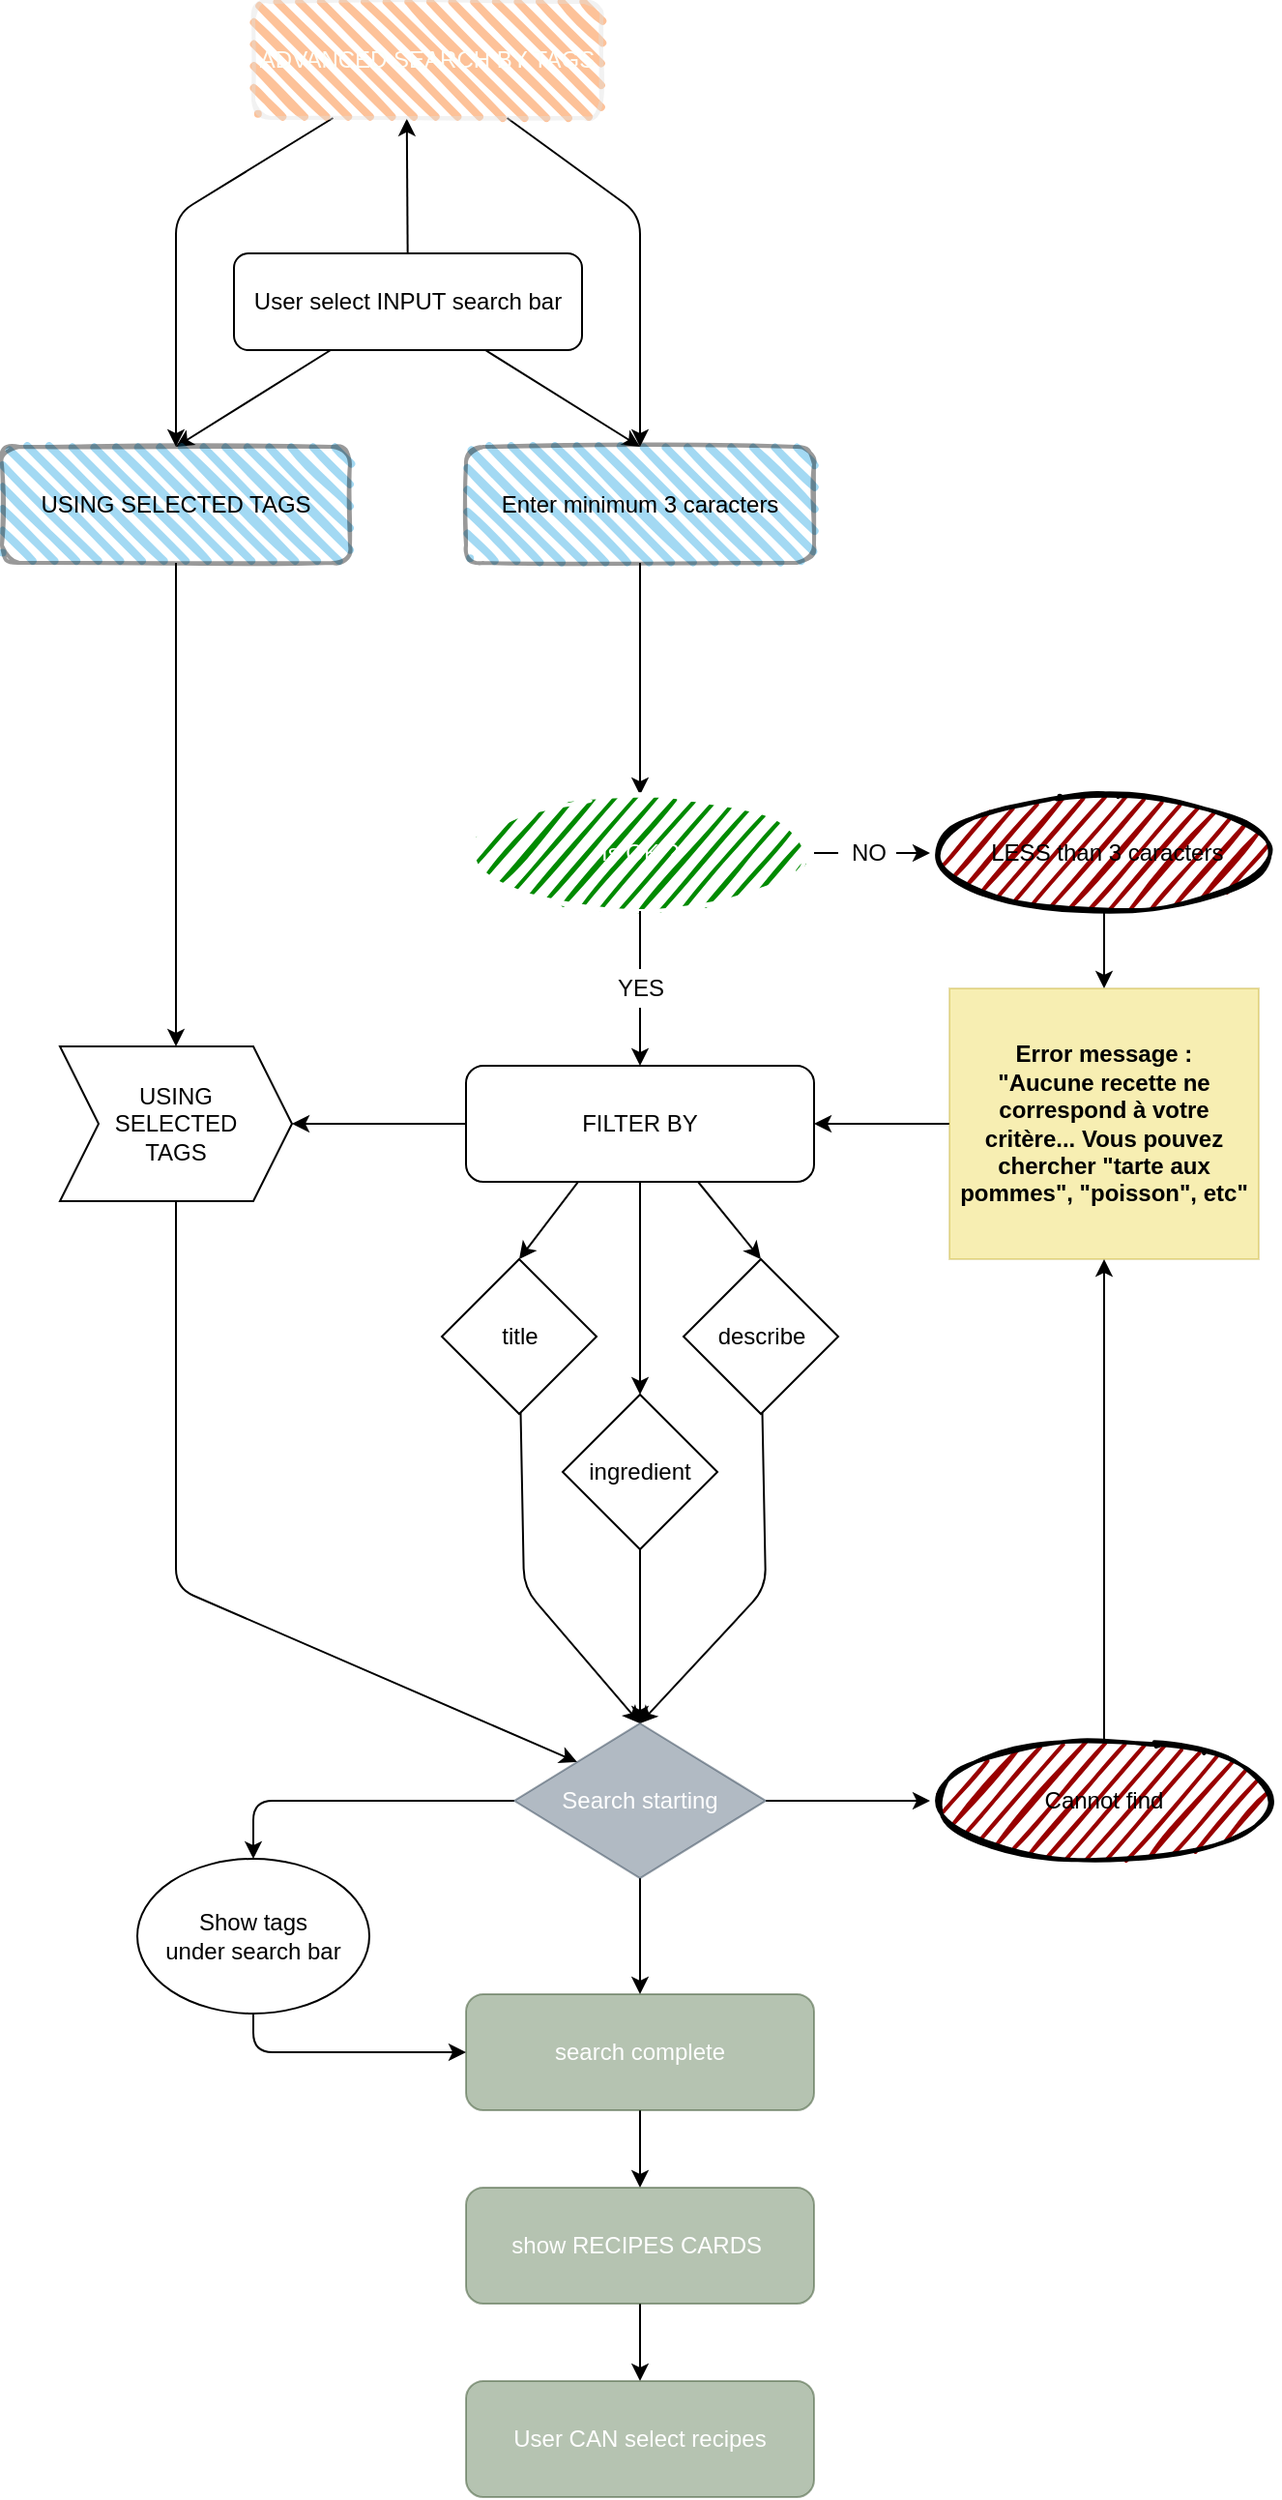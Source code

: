 <mxfile>
    <diagram id="D_HVd8B6VUuoggCPeG8F" name="Page-1">
        <mxGraphModel dx="1105" dy="1863" grid="1" gridSize="10" guides="1" tooltips="1" connect="1" arrows="1" fold="1" page="1" pageScale="1" pageWidth="850" pageHeight="1100" math="0" shadow="0">
            <root>
                <mxCell id="0"/>
                <mxCell id="1" parent="0"/>
                <mxCell id="59" value="" style="edgeStyle=none;html=1;entryX=0.5;entryY=0;entryDx=0;entryDy=0;" edge="1" parent="1" source="5" target="7">
                    <mxGeometry relative="1" as="geometry"/>
                </mxCell>
                <mxCell id="82" style="edgeStyle=none;html=1;entryX=0.5;entryY=0;entryDx=0;entryDy=0;fontColor=#FCFFFA;" edge="1" parent="1" source="5" target="55">
                    <mxGeometry relative="1" as="geometry"/>
                </mxCell>
                <mxCell id="84" style="edgeStyle=none;html=1;entryX=0.441;entryY=1.006;entryDx=0;entryDy=0;entryPerimeter=0;fontColor=#FCFFFA;" edge="1" parent="1" source="5" target="57">
                    <mxGeometry relative="1" as="geometry"/>
                </mxCell>
                <mxCell id="5" value="User select INPUT search bar" style="rounded=1;whiteSpace=wrap;html=1;" vertex="1" parent="1">
                    <mxGeometry x="150" y="20" width="180" height="50" as="geometry"/>
                </mxCell>
                <mxCell id="65" style="edgeStyle=none;html=1;entryX=0.5;entryY=0;entryDx=0;entryDy=0;" edge="1" parent="1" source="7" target="62">
                    <mxGeometry relative="1" as="geometry"/>
                </mxCell>
                <mxCell id="7" value="Enter minimum 3 caracters" style="rounded=1;whiteSpace=wrap;html=1;strokeWidth=2;fillWeight=4;hachureGap=8;hachureAngle=45;fillColor=#1ba1e2;sketch=1;opacity=40;" vertex="1" parent="1">
                    <mxGeometry x="270" y="120" width="180" height="60" as="geometry"/>
                </mxCell>
                <mxCell id="70" style="edgeStyle=none;html=1;entryX=0.5;entryY=0;entryDx=0;entryDy=0;" edge="1" parent="1" source="9" target="30">
                    <mxGeometry relative="1" as="geometry"/>
                </mxCell>
                <mxCell id="9" value="&amp;nbsp;LESS than 3 caracters" style="ellipse;whiteSpace=wrap;html=1;strokeWidth=2;fillWeight=2;hachureGap=8;fillColor=#990000;fillStyle=dots;sketch=1;" vertex="1" parent="1">
                    <mxGeometry x="510" y="300" width="180" height="60" as="geometry"/>
                </mxCell>
                <mxCell id="14" style="edgeStyle=none;html=1;exitX=0.323;exitY=0.997;exitDx=0;exitDy=0;entryX=0.5;entryY=0;entryDx=0;entryDy=0;exitPerimeter=0;" edge="1" parent="1" source="18" target="20">
                    <mxGeometry relative="1" as="geometry">
                        <mxPoint x="325" y="500" as="sourcePoint"/>
                    </mxGeometry>
                </mxCell>
                <mxCell id="15" style="edgeStyle=none;html=1;exitX=0.5;exitY=1;exitDx=0;exitDy=0;entryX=0.5;entryY=0;entryDx=0;entryDy=0;startArrow=none;" edge="1" parent="1" source="18" target="22">
                    <mxGeometry relative="1" as="geometry">
                        <mxPoint x="357.5" y="520" as="sourcePoint"/>
                    </mxGeometry>
                </mxCell>
                <mxCell id="16" style="edgeStyle=none;html=1;exitX=1;exitY=1;exitDx=0;exitDy=0;entryX=0.5;entryY=0;entryDx=0;entryDy=0;" edge="1" parent="1" target="24">
                    <mxGeometry relative="1" as="geometry">
                        <mxPoint x="390" y="500" as="sourcePoint"/>
                    </mxGeometry>
                </mxCell>
                <mxCell id="74" style="edgeStyle=none;html=1;entryX=1;entryY=0.5;entryDx=0;entryDy=0;" edge="1" parent="1" source="18" target="39">
                    <mxGeometry relative="1" as="geometry"/>
                </mxCell>
                <mxCell id="18" value="FILTER BY" style="rounded=1;whiteSpace=wrap;html=1;" vertex="1" parent="1">
                    <mxGeometry x="270" y="440" width="180" height="60" as="geometry"/>
                </mxCell>
                <mxCell id="19" style="edgeStyle=none;html=1;entryX=0.5;entryY=0;entryDx=0;entryDy=0;" edge="1" parent="1" source="20" target="45">
                    <mxGeometry relative="1" as="geometry">
                        <Array as="points">
                            <mxPoint x="300" y="710"/>
                        </Array>
                        <mxPoint x="290" y="870" as="targetPoint"/>
                    </mxGeometry>
                </mxCell>
                <mxCell id="20" value="title" style="rhombus;whiteSpace=wrap;html=1;" vertex="1" parent="1">
                    <mxGeometry x="257.5" y="540" width="80" height="80" as="geometry"/>
                </mxCell>
                <mxCell id="21" style="edgeStyle=none;html=1;entryX=0.5;entryY=0;entryDx=0;entryDy=0;" edge="1" parent="1" source="22" target="45">
                    <mxGeometry relative="1" as="geometry">
                        <mxPoint x="360" y="750" as="targetPoint"/>
                    </mxGeometry>
                </mxCell>
                <mxCell id="22" value="ingredient" style="rhombus;whiteSpace=wrap;html=1;" vertex="1" parent="1">
                    <mxGeometry x="320" y="610" width="80" height="80" as="geometry"/>
                </mxCell>
                <mxCell id="23" style="edgeStyle=none;html=1;entryX=0.5;entryY=0;entryDx=0;entryDy=0;" edge="1" parent="1" source="24" target="45">
                    <mxGeometry relative="1" as="geometry">
                        <mxPoint x="460" y="880" as="targetPoint"/>
                        <Array as="points">
                            <mxPoint x="425" y="710"/>
                        </Array>
                    </mxGeometry>
                </mxCell>
                <mxCell id="24" value="describe" style="rhombus;whiteSpace=wrap;html=1;" vertex="1" parent="1">
                    <mxGeometry x="382.5" y="540" width="80" height="80" as="geometry"/>
                </mxCell>
                <mxCell id="51" value="" style="edgeStyle=none;html=1;" edge="1" parent="1" target="18">
                    <mxGeometry relative="1" as="geometry">
                        <mxPoint x="520" y="470" as="sourcePoint"/>
                        <Array as="points">
                            <mxPoint x="490" y="470"/>
                        </Array>
                    </mxGeometry>
                </mxCell>
                <mxCell id="30" value="Error message : &lt;br&gt;&quot;Aucune recette ne correspond à votre critère... Vous pouvez chercher &quot;tarte aux pommes&quot;, &quot;poisson&quot;, etc&quot;" style="rounded=0;whiteSpace=wrap;html=1;opacity=30;fillColor=#e3c800;fontColor=#000000;strokeColor=#B09500;fontStyle=1" vertex="1" parent="1">
                    <mxGeometry x="520" y="400" width="160" height="140" as="geometry"/>
                </mxCell>
                <mxCell id="31" style="edgeStyle=none;html=1;entryX=0.5;entryY=0;entryDx=0;entryDy=0;" edge="1" parent="1" source="34" target="36">
                    <mxGeometry relative="1" as="geometry">
                        <mxPoint x="360" y="1000" as="targetPoint"/>
                    </mxGeometry>
                </mxCell>
                <mxCell id="33" style="edgeStyle=none;html=1;entryX=0;entryY=0.5;entryDx=0;entryDy=0;exitX=1;exitY=0.5;exitDx=0;exitDy=0;" edge="1" parent="1" source="45" target="41">
                    <mxGeometry relative="1" as="geometry"/>
                </mxCell>
                <mxCell id="34" value="search complete" style="rounded=1;whiteSpace=wrap;html=1;opacity=50;fillColor=#6d8764;fontColor=#ffffff;strokeColor=#3A5431;" vertex="1" parent="1">
                    <mxGeometry x="270" y="920" width="180" height="60" as="geometry"/>
                </mxCell>
                <mxCell id="35" style="edgeStyle=none;html=1;entryX=0.5;entryY=0;entryDx=0;entryDy=0;exitX=0.5;exitY=1;exitDx=0;exitDy=0;" edge="1" parent="1" source="36" target="43">
                    <mxGeometry relative="1" as="geometry"/>
                </mxCell>
                <mxCell id="36" value="show RECIPES CARDS&amp;nbsp;" style="rounded=1;whiteSpace=wrap;html=1;opacity=50;fillColor=#6d8764;fontColor=#ffffff;strokeColor=#3A5431;" vertex="1" parent="1">
                    <mxGeometry x="270" y="1020" width="180" height="60" as="geometry"/>
                </mxCell>
                <mxCell id="75" style="edgeStyle=none;html=1;entryX=0;entryY=0;entryDx=0;entryDy=0;" edge="1" parent="1" source="39" target="45">
                    <mxGeometry relative="1" as="geometry">
                        <Array as="points">
                            <mxPoint x="120" y="710"/>
                        </Array>
                    </mxGeometry>
                </mxCell>
                <mxCell id="39" value="USING&lt;br&gt;SELECTED&lt;br&gt;TAGS" style="shape=step;perimeter=stepPerimeter;whiteSpace=wrap;html=1;fixedSize=1;" vertex="1" parent="1">
                    <mxGeometry x="60" y="430" width="120" height="80" as="geometry"/>
                </mxCell>
                <mxCell id="40" style="edgeStyle=none;html=1;entryX=0.5;entryY=1;entryDx=0;entryDy=0;" edge="1" parent="1" source="41">
                    <mxGeometry relative="1" as="geometry">
                        <mxPoint x="600" y="540" as="targetPoint"/>
                    </mxGeometry>
                </mxCell>
                <mxCell id="41" value="Cannot find" style="ellipse;whiteSpace=wrap;html=1;strokeWidth=2;fillWeight=2;hachureGap=8;fillColor=#990000;fillStyle=dots;sketch=1;" vertex="1" parent="1">
                    <mxGeometry x="510" y="790" width="180" height="60" as="geometry"/>
                </mxCell>
                <mxCell id="78" style="edgeStyle=none;html=1;entryX=0;entryY=0.5;entryDx=0;entryDy=0;" edge="1" parent="1" source="42" target="34">
                    <mxGeometry relative="1" as="geometry">
                        <Array as="points">
                            <mxPoint x="160" y="950"/>
                        </Array>
                    </mxGeometry>
                </mxCell>
                <mxCell id="42" value="&lt;span&gt;Show tags&lt;/span&gt;&lt;br&gt;&lt;span&gt;under search bar&lt;/span&gt;" style="ellipse;whiteSpace=wrap;html=1;" vertex="1" parent="1">
                    <mxGeometry x="100" y="850" width="120" height="80" as="geometry"/>
                </mxCell>
                <mxCell id="43" value="User CAN select recipes" style="rounded=1;whiteSpace=wrap;html=1;opacity=50;fillColor=#6d8764;fontColor=#ffffff;strokeColor=#3A5431;" vertex="1" parent="1">
                    <mxGeometry x="270" y="1120" width="180" height="60" as="geometry"/>
                </mxCell>
                <mxCell id="47" style="edgeStyle=none;html=1;entryX=0.5;entryY=0;entryDx=0;entryDy=0;" edge="1" parent="1" source="45" target="34">
                    <mxGeometry relative="1" as="geometry"/>
                </mxCell>
                <mxCell id="77" style="edgeStyle=none;html=1;entryX=0.5;entryY=0;entryDx=0;entryDy=0;" edge="1" parent="1" source="45" target="42">
                    <mxGeometry relative="1" as="geometry">
                        <Array as="points">
                            <mxPoint x="160" y="820"/>
                        </Array>
                    </mxGeometry>
                </mxCell>
                <mxCell id="45" value="&lt;span&gt;Search starting&lt;/span&gt;" style="rhombus;whiteSpace=wrap;html=1;opacity=50;fillColor=#647687;fontColor=#ffffff;strokeColor=#314354;" vertex="1" parent="1">
                    <mxGeometry x="295" y="780" width="130" height="80" as="geometry"/>
                </mxCell>
                <mxCell id="73" style="edgeStyle=none;html=1;entryX=0.5;entryY=0;entryDx=0;entryDy=0;" edge="1" parent="1" source="55" target="39">
                    <mxGeometry relative="1" as="geometry">
                        <mxPoint x="120" y="400" as="targetPoint"/>
                    </mxGeometry>
                </mxCell>
                <mxCell id="55" value="USING SELECTED TAGS" style="rounded=1;whiteSpace=wrap;html=1;strokeWidth=2;fillWeight=4;hachureGap=8;hachureAngle=45;fillColor=#1ba1e2;sketch=1;opacity=40;" vertex="1" parent="1">
                    <mxGeometry x="30" y="120" width="180" height="60" as="geometry"/>
                </mxCell>
                <mxCell id="81" style="edgeStyle=none;html=1;entryX=0.5;entryY=0;entryDx=0;entryDy=0;fontColor=#FCFFFA;" edge="1" parent="1" source="57" target="55">
                    <mxGeometry relative="1" as="geometry">
                        <Array as="points">
                            <mxPoint x="120"/>
                        </Array>
                    </mxGeometry>
                </mxCell>
                <mxCell id="83" style="edgeStyle=none;html=1;entryX=0.5;entryY=0;entryDx=0;entryDy=0;fontColor=#FCFFFA;" edge="1" parent="1" source="57" target="7">
                    <mxGeometry relative="1" as="geometry">
                        <Array as="points">
                            <mxPoint x="360"/>
                        </Array>
                    </mxGeometry>
                </mxCell>
                <mxCell id="57" value="&lt;font color=&quot;#fcfffa&quot;&gt;ADVANCED SEARCH BY TAGS&lt;/font&gt;" style="rounded=1;whiteSpace=wrap;html=1;strokeWidth=2;fillWeight=4;hachureGap=8;hachureAngle=45;fillColor=#fa6800;sketch=1;opacity=40;fontColor=#000000;strokeColor=#DEDEDE;" vertex="1" parent="1">
                    <mxGeometry x="160" y="-110" width="180" height="60" as="geometry"/>
                </mxCell>
                <mxCell id="66" style="edgeStyle=none;html=1;startArrow=none;" edge="1" parent="1" source="67">
                    <mxGeometry relative="1" as="geometry">
                        <mxPoint x="360" y="440" as="targetPoint"/>
                    </mxGeometry>
                </mxCell>
                <mxCell id="68" style="edgeStyle=none;html=1;entryX=0;entryY=0.5;entryDx=0;entryDy=0;startArrow=none;" edge="1" parent="1" source="69" target="9">
                    <mxGeometry relative="1" as="geometry"/>
                </mxCell>
                <mxCell id="62" value="Is OK ?" style="ellipse;whiteSpace=wrap;html=1;strokeWidth=2;fillWeight=2;hachureGap=8;fillColor=#008a00;fillStyle=dots;sketch=1;fontColor=#ffffff;strokeColor=#FFFFFF;" vertex="1" parent="1">
                    <mxGeometry x="270" y="300" width="180" height="60" as="geometry"/>
                </mxCell>
                <mxCell id="69" value="NO" style="text;html=1;align=center;verticalAlign=middle;resizable=0;points=[];autosize=1;strokeColor=none;fillColor=none;" vertex="1" parent="1">
                    <mxGeometry x="462.5" y="320" width="30" height="20" as="geometry"/>
                </mxCell>
                <mxCell id="71" value="" style="edgeStyle=none;html=1;entryX=0;entryY=0.5;entryDx=0;entryDy=0;endArrow=none;" edge="1" parent="1" source="62" target="69">
                    <mxGeometry relative="1" as="geometry">
                        <mxPoint x="450.0" y="330" as="sourcePoint"/>
                        <mxPoint x="510" y="330" as="targetPoint"/>
                    </mxGeometry>
                </mxCell>
                <mxCell id="67" value="YES" style="text;html=1;align=center;verticalAlign=middle;resizable=0;points=[];autosize=1;strokeColor=none;fillColor=none;" vertex="1" parent="1">
                    <mxGeometry x="340" y="390" width="40" height="20" as="geometry"/>
                </mxCell>
                <mxCell id="72" value="" style="edgeStyle=none;html=1;endArrow=none;" edge="1" parent="1" source="62" target="67">
                    <mxGeometry relative="1" as="geometry">
                        <mxPoint x="360" y="440" as="targetPoint"/>
                        <mxPoint x="360" y="360" as="sourcePoint"/>
                    </mxGeometry>
                </mxCell>
            </root>
        </mxGraphModel>
    </diagram>
</mxfile>